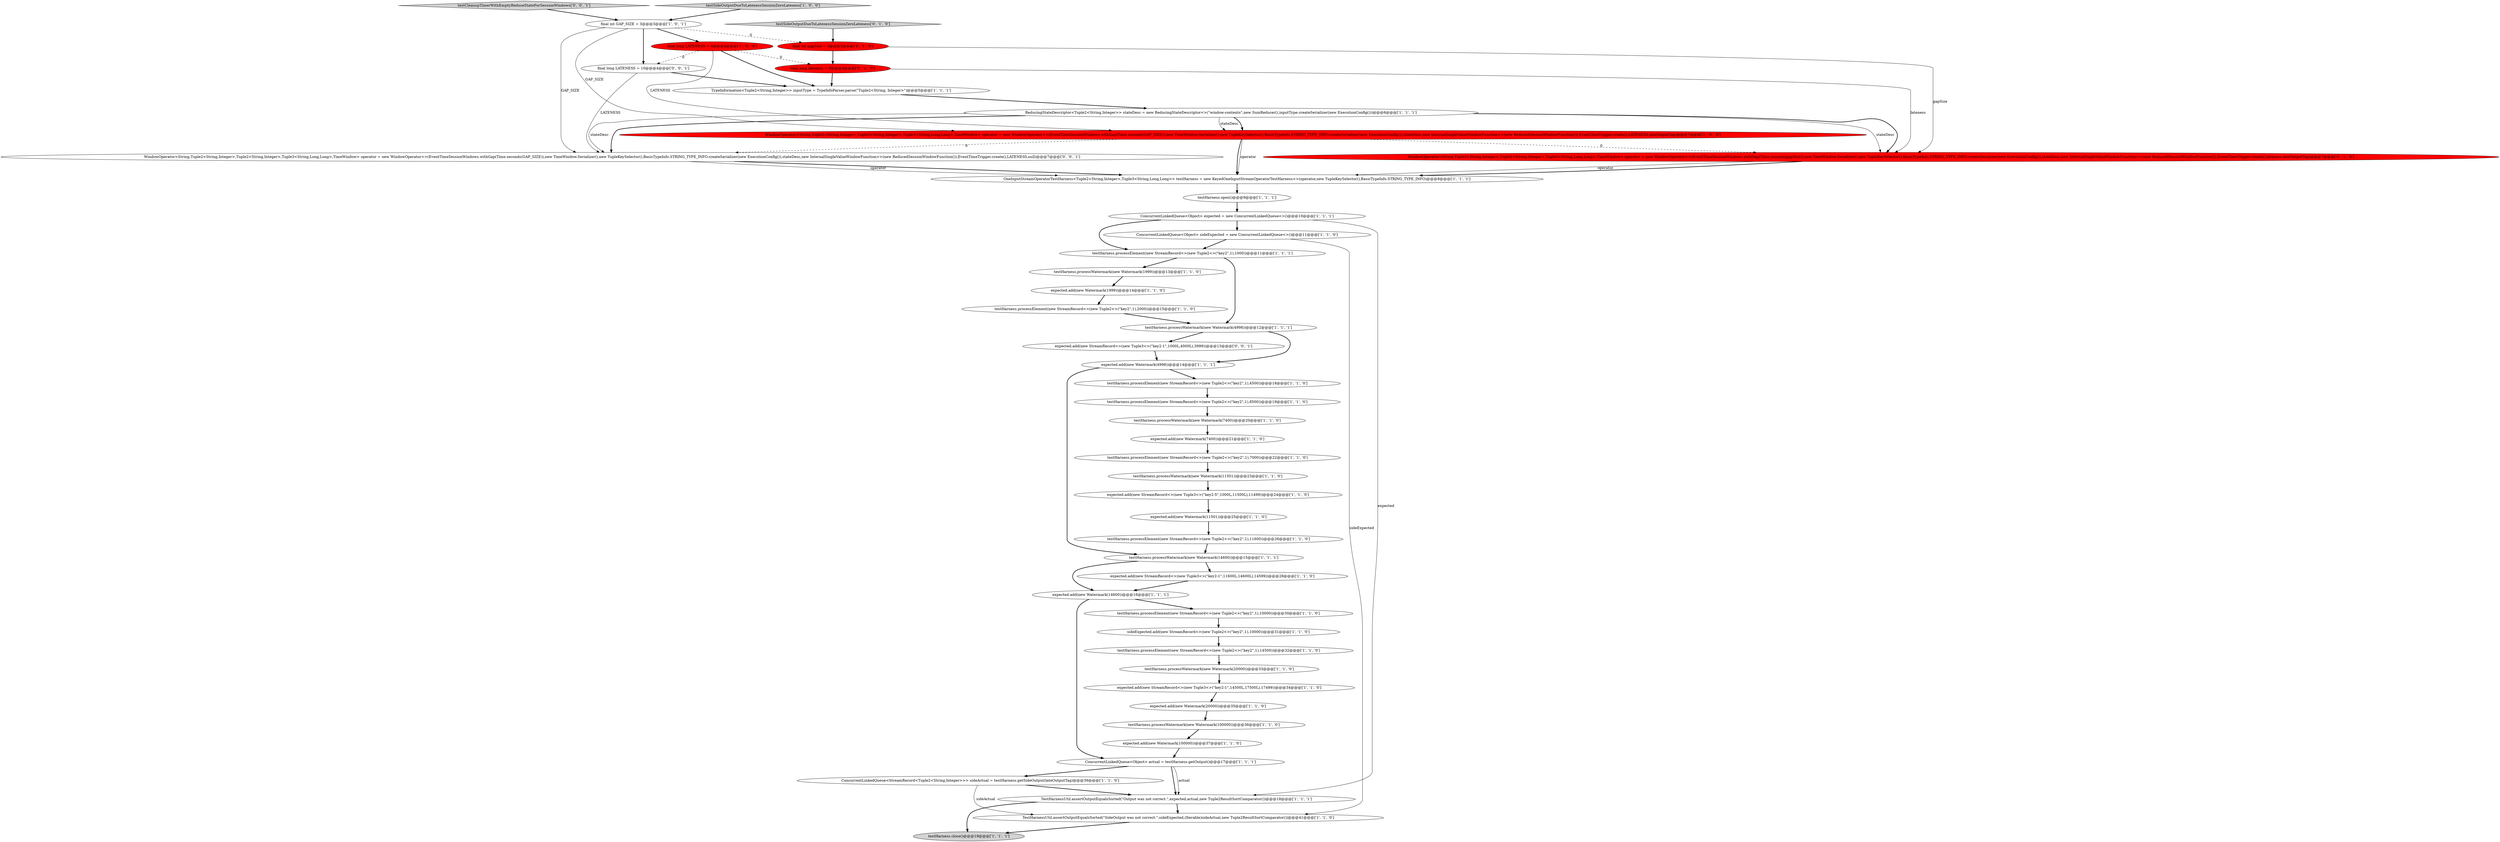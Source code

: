 digraph {
5 [style = filled, label = "expected.add(new StreamRecord<>(new Tuple3<>(\"key2-1\",14500L,17500L),17499))@@@34@@@['1', '1', '0']", fillcolor = white, shape = ellipse image = "AAA0AAABBB1BBB"];
6 [style = filled, label = "TestHarnessUtil.assertOutputEqualsSorted(\"Output was not correct.\",expected,actual,new Tuple2ResultSortComparator())@@@18@@@['1', '1', '1']", fillcolor = white, shape = ellipse image = "AAA0AAABBB1BBB"];
42 [style = filled, label = "final long lateness = 0@@@4@@@['0', '1', '0']", fillcolor = red, shape = ellipse image = "AAA1AAABBB2BBB"];
27 [style = filled, label = "testHarness.processWatermark(new Watermark(4998))@@@12@@@['1', '1', '1']", fillcolor = white, shape = ellipse image = "AAA0AAABBB1BBB"];
28 [style = filled, label = "expected.add(new Watermark(100000))@@@37@@@['1', '1', '0']", fillcolor = white, shape = ellipse image = "AAA0AAABBB1BBB"];
43 [style = filled, label = "final int gapSize = 3@@@3@@@['0', '1', '0']", fillcolor = red, shape = ellipse image = "AAA1AAABBB2BBB"];
24 [style = filled, label = "testHarness.processElement(new StreamRecord<>(new Tuple2<>(\"key2\",1),11600))@@@26@@@['1', '1', '0']", fillcolor = white, shape = ellipse image = "AAA0AAABBB1BBB"];
18 [style = filled, label = "ConcurrentLinkedQueue<StreamRecord<Tuple2<String,Integer>>> sideActual = testHarness.getSideOutput(lateOutputTag)@@@39@@@['1', '1', '0']", fillcolor = white, shape = ellipse image = "AAA0AAABBB1BBB"];
3 [style = filled, label = "testHarness.processWatermark(new Watermark(7400))@@@20@@@['1', '1', '0']", fillcolor = white, shape = ellipse image = "AAA0AAABBB1BBB"];
35 [style = filled, label = "testHarness.processWatermark(new Watermark(11501))@@@23@@@['1', '1', '0']", fillcolor = white, shape = ellipse image = "AAA0AAABBB1BBB"];
7 [style = filled, label = "testHarness.processWatermark(new Watermark(1999))@@@13@@@['1', '1', '0']", fillcolor = white, shape = ellipse image = "AAA0AAABBB1BBB"];
29 [style = filled, label = "testHarness.processElement(new StreamRecord<>(new Tuple2<>(\"key2\",1),1000))@@@11@@@['1', '1', '1']", fillcolor = white, shape = ellipse image = "AAA0AAABBB1BBB"];
41 [style = filled, label = "WindowOperator<String,Tuple2<String,Integer>,Tuple2<String,Integer>,Tuple3<String,Long,Long>,TimeWindow> operator = new WindowOperator<>(EventTimeSessionWindows.withGap(Time.seconds(gapSize)),new TimeWindow.Serializer(),new TupleKeySelector(),BasicTypeInfo.STRING_TYPE_INFO.createSerializer(new ExecutionConfig()),stateDesc,new InternalSingleValueWindowFunction<>(new ReducedSessionWindowFunction()),EventTimeTrigger.create(),lateness,lateOutputTag)@@@7@@@['0', '1', '0']", fillcolor = red, shape = ellipse image = "AAA1AAABBB2BBB"];
38 [style = filled, label = "expected.add(new Watermark(20000))@@@35@@@['1', '1', '0']", fillcolor = white, shape = ellipse image = "AAA0AAABBB1BBB"];
0 [style = filled, label = "expected.add(new Watermark(14600))@@@16@@@['1', '1', '1']", fillcolor = white, shape = ellipse image = "AAA0AAABBB1BBB"];
46 [style = filled, label = "testCleanupTimerWithEmptyReduceStateForSessionWindows['0', '0', '1']", fillcolor = lightgray, shape = diamond image = "AAA0AAABBB3BBB"];
26 [style = filled, label = "ConcurrentLinkedQueue<Object> actual = testHarness.getOutput()@@@17@@@['1', '1', '1']", fillcolor = white, shape = ellipse image = "AAA0AAABBB1BBB"];
32 [style = filled, label = "WindowOperator<String,Tuple2<String,Integer>,Tuple2<String,Integer>,Tuple3<String,Long,Long>,TimeWindow> operator = new WindowOperator<>(EventTimeSessionWindows.withGap(Time.seconds(GAP_SIZE)),new TimeWindow.Serializer(),new TupleKeySelector(),BasicTypeInfo.STRING_TYPE_INFO.createSerializer(new ExecutionConfig()),stateDesc,new InternalSingleValueWindowFunction<>(new ReducedSessionWindowFunction()),EventTimeTrigger.create(),LATENESS,lateOutputTag)@@@7@@@['1', '0', '0']", fillcolor = red, shape = ellipse image = "AAA1AAABBB1BBB"];
36 [style = filled, label = "ConcurrentLinkedQueue<Object> expected = new ConcurrentLinkedQueue<>()@@@10@@@['1', '1', '1']", fillcolor = white, shape = ellipse image = "AAA0AAABBB1BBB"];
12 [style = filled, label = "testHarness.processWatermark(new Watermark(20000))@@@33@@@['1', '1', '0']", fillcolor = white, shape = ellipse image = "AAA0AAABBB1BBB"];
40 [style = filled, label = "testHarness.processWatermark(new Watermark(100000))@@@36@@@['1', '1', '0']", fillcolor = white, shape = ellipse image = "AAA0AAABBB1BBB"];
44 [style = filled, label = "testSideOutputDueToLatenessSessionZeroLateness['0', '1', '0']", fillcolor = lightgray, shape = diamond image = "AAA0AAABBB2BBB"];
10 [style = filled, label = "expected.add(new Watermark(7400))@@@21@@@['1', '1', '0']", fillcolor = white, shape = ellipse image = "AAA0AAABBB1BBB"];
48 [style = filled, label = "expected.add(new StreamRecord<>(new Tuple3<>(\"key2-1\",1000L,4000L),3999))@@@13@@@['0', '0', '1']", fillcolor = white, shape = ellipse image = "AAA0AAABBB3BBB"];
13 [style = filled, label = "final long LATENESS = 0@@@4@@@['1', '0', '0']", fillcolor = red, shape = ellipse image = "AAA1AAABBB1BBB"];
2 [style = filled, label = "testSideOutputDueToLatenessSessionZeroLateness['1', '0', '0']", fillcolor = lightgray, shape = diamond image = "AAA0AAABBB1BBB"];
16 [style = filled, label = "sideExpected.add(new StreamRecord<>(new Tuple2<>(\"key2\",1),10000))@@@31@@@['1', '1', '0']", fillcolor = white, shape = ellipse image = "AAA0AAABBB1BBB"];
47 [style = filled, label = "final long LATENESS = 10@@@4@@@['0', '0', '1']", fillcolor = white, shape = ellipse image = "AAA0AAABBB3BBB"];
45 [style = filled, label = "WindowOperator<String,Tuple2<String,Integer>,Tuple2<String,Integer>,Tuple3<String,Long,Long>,TimeWindow> operator = new WindowOperator<>(EventTimeSessionWindows.withGap(Time.seconds(GAP_SIZE)),new TimeWindow.Serializer(),new TupleKeySelector(),BasicTypeInfo.STRING_TYPE_INFO.createSerializer(new ExecutionConfig()),stateDesc,new InternalSingleValueWindowFunction<>(new ReducedSessionWindowFunction()),EventTimeTrigger.create(),LATENESS,null)@@@7@@@['0', '0', '1']", fillcolor = white, shape = ellipse image = "AAA0AAABBB3BBB"];
25 [style = filled, label = "TestHarnessUtil.assertOutputEqualsSorted(\"SideOutput was not correct.\",sideExpected,(Iterable)sideActual,new Tuple2ResultSortComparator())@@@41@@@['1', '1', '0']", fillcolor = white, shape = ellipse image = "AAA0AAABBB1BBB"];
9 [style = filled, label = "expected.add(new StreamRecord<>(new Tuple3<>(\"key2-1\",11600L,14600L),14599))@@@28@@@['1', '1', '0']", fillcolor = white, shape = ellipse image = "AAA0AAABBB1BBB"];
34 [style = filled, label = "testHarness.processWatermark(new Watermark(14600))@@@15@@@['1', '1', '1']", fillcolor = white, shape = ellipse image = "AAA0AAABBB1BBB"];
4 [style = filled, label = "testHarness.close()@@@19@@@['1', '1', '1']", fillcolor = lightgray, shape = ellipse image = "AAA0AAABBB1BBB"];
14 [style = filled, label = "testHarness.processElement(new StreamRecord<>(new Tuple2<>(\"key2\",1),4500))@@@18@@@['1', '1', '0']", fillcolor = white, shape = ellipse image = "AAA0AAABBB1BBB"];
23 [style = filled, label = "final int GAP_SIZE = 3@@@3@@@['1', '0', '1']", fillcolor = white, shape = ellipse image = "AAA0AAABBB1BBB"];
30 [style = filled, label = "expected.add(new Watermark(4998))@@@14@@@['1', '1', '1']", fillcolor = white, shape = ellipse image = "AAA0AAABBB1BBB"];
37 [style = filled, label = "testHarness.open()@@@9@@@['1', '1', '1']", fillcolor = white, shape = ellipse image = "AAA0AAABBB1BBB"];
21 [style = filled, label = "expected.add(new StreamRecord<>(new Tuple3<>(\"key2-5\",1000L,11500L),11499))@@@24@@@['1', '1', '0']", fillcolor = white, shape = ellipse image = "AAA0AAABBB1BBB"];
15 [style = filled, label = "TypeInformation<Tuple2<String,Integer>> inputType = TypeInfoParser.parse(\"Tuple2<String, Integer>\")@@@5@@@['1', '1', '1']", fillcolor = white, shape = ellipse image = "AAA0AAABBB1BBB"];
39 [style = filled, label = "testHarness.processElement(new StreamRecord<>(new Tuple2<>(\"key2\",1),14500))@@@32@@@['1', '1', '0']", fillcolor = white, shape = ellipse image = "AAA0AAABBB1BBB"];
1 [style = filled, label = "expected.add(new Watermark(11501))@@@25@@@['1', '1', '0']", fillcolor = white, shape = ellipse image = "AAA0AAABBB1BBB"];
8 [style = filled, label = "ReducingStateDescriptor<Tuple2<String,Integer>> stateDesc = new ReducingStateDescriptor<>(\"window-contents\",new SumReducer(),inputType.createSerializer(new ExecutionConfig()))@@@6@@@['1', '1', '1']", fillcolor = white, shape = ellipse image = "AAA0AAABBB1BBB"];
17 [style = filled, label = "testHarness.processElement(new StreamRecord<>(new Tuple2<>(\"key2\",1),2000))@@@15@@@['1', '1', '0']", fillcolor = white, shape = ellipse image = "AAA0AAABBB1BBB"];
33 [style = filled, label = "OneInputStreamOperatorTestHarness<Tuple2<String,Integer>,Tuple3<String,Long,Long>> testHarness = new KeyedOneInputStreamOperatorTestHarness<>(operator,new TupleKeySelector(),BasicTypeInfo.STRING_TYPE_INFO)@@@8@@@['1', '1', '1']", fillcolor = white, shape = ellipse image = "AAA0AAABBB1BBB"];
20 [style = filled, label = "testHarness.processElement(new StreamRecord<>(new Tuple2<>(\"key2\",1),10000))@@@30@@@['1', '1', '0']", fillcolor = white, shape = ellipse image = "AAA0AAABBB1BBB"];
11 [style = filled, label = "ConcurrentLinkedQueue<Object> sideExpected = new ConcurrentLinkedQueue<>()@@@11@@@['1', '1', '0']", fillcolor = white, shape = ellipse image = "AAA0AAABBB1BBB"];
22 [style = filled, label = "testHarness.processElement(new StreamRecord<>(new Tuple2<>(\"key2\",1),7000))@@@22@@@['1', '1', '0']", fillcolor = white, shape = ellipse image = "AAA0AAABBB1BBB"];
19 [style = filled, label = "expected.add(new Watermark(1999))@@@14@@@['1', '1', '0']", fillcolor = white, shape = ellipse image = "AAA0AAABBB1BBB"];
31 [style = filled, label = "testHarness.processElement(new StreamRecord<>(new Tuple2<>(\"key2\",1),8500))@@@19@@@['1', '1', '0']", fillcolor = white, shape = ellipse image = "AAA0AAABBB1BBB"];
10->22 [style = bold, label=""];
42->41 [style = solid, label="lateness"];
13->42 [style = dashed, label="0"];
8->41 [style = solid, label="stateDesc"];
34->9 [style = bold, label=""];
47->15 [style = bold, label=""];
0->26 [style = bold, label=""];
9->0 [style = bold, label=""];
37->36 [style = bold, label=""];
8->32 [style = bold, label=""];
12->5 [style = bold, label=""];
8->41 [style = bold, label=""];
13->32 [style = solid, label="LATENESS"];
36->29 [style = bold, label=""];
11->25 [style = solid, label="sideExpected"];
43->41 [style = solid, label="gapSize"];
27->30 [style = bold, label=""];
43->42 [style = bold, label=""];
45->33 [style = bold, label=""];
11->29 [style = bold, label=""];
24->34 [style = bold, label=""];
25->4 [style = bold, label=""];
28->26 [style = bold, label=""];
32->33 [style = solid, label="operator"];
41->33 [style = solid, label="operator"];
30->34 [style = bold, label=""];
32->41 [style = dashed, label="0"];
19->17 [style = bold, label=""];
40->28 [style = bold, label=""];
23->32 [style = solid, label="GAP_SIZE"];
26->6 [style = bold, label=""];
5->38 [style = bold, label=""];
36->11 [style = bold, label=""];
32->33 [style = bold, label=""];
35->21 [style = bold, label=""];
44->43 [style = bold, label=""];
34->0 [style = bold, label=""];
8->45 [style = solid, label="stateDesc"];
47->45 [style = solid, label="LATENESS"];
23->43 [style = dashed, label="0"];
2->23 [style = bold, label=""];
3->10 [style = bold, label=""];
29->27 [style = bold, label=""];
6->4 [style = bold, label=""];
32->45 [style = dashed, label="0"];
20->16 [style = bold, label=""];
18->6 [style = bold, label=""];
23->13 [style = bold, label=""];
1->24 [style = bold, label=""];
23->45 [style = solid, label="GAP_SIZE"];
8->45 [style = bold, label=""];
26->6 [style = solid, label="actual"];
21->1 [style = bold, label=""];
14->31 [style = bold, label=""];
23->47 [style = bold, label=""];
39->12 [style = bold, label=""];
27->48 [style = bold, label=""];
45->33 [style = solid, label="operator"];
29->7 [style = bold, label=""];
30->14 [style = bold, label=""];
0->20 [style = bold, label=""];
16->39 [style = bold, label=""];
18->25 [style = solid, label="sideActual"];
13->15 [style = bold, label=""];
41->33 [style = bold, label=""];
13->47 [style = dashed, label="0"];
17->27 [style = bold, label=""];
31->3 [style = bold, label=""];
33->37 [style = bold, label=""];
22->35 [style = bold, label=""];
38->40 [style = bold, label=""];
48->30 [style = bold, label=""];
7->19 [style = bold, label=""];
46->23 [style = bold, label=""];
15->8 [style = bold, label=""];
8->32 [style = solid, label="stateDesc"];
42->15 [style = bold, label=""];
6->25 [style = bold, label=""];
26->18 [style = bold, label=""];
36->6 [style = solid, label="expected"];
}
